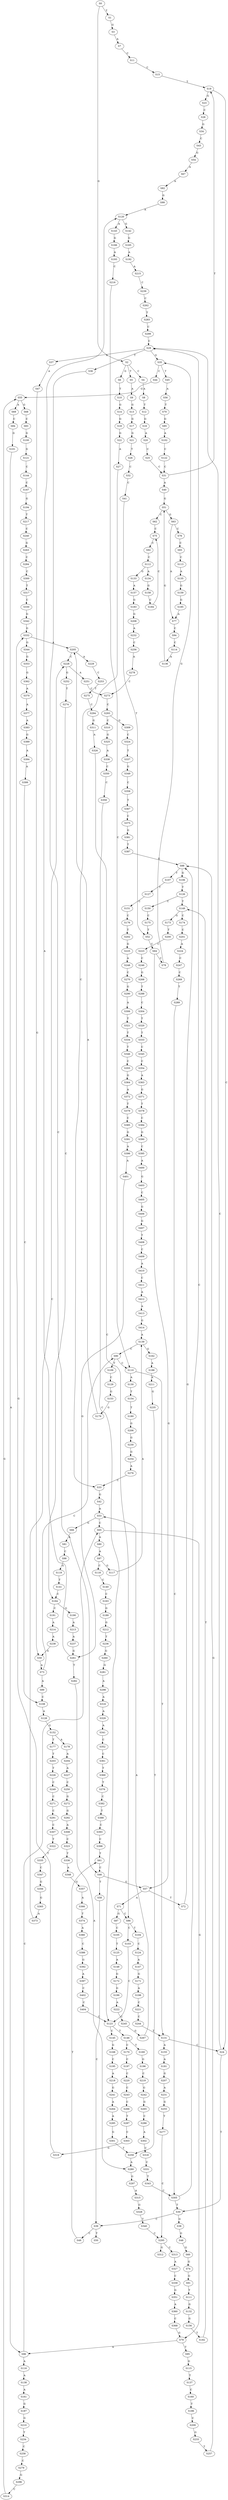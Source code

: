 strict digraph  {
	S0 -> S1 [ label = T ];
	S0 -> S2 [ label = G ];
	S1 -> S3 [ label = G ];
	S2 -> S4 [ label = C ];
	S2 -> S5 [ label = T ];
	S2 -> S6 [ label = G ];
	S3 -> S7 [ label = A ];
	S4 -> S8 [ label = A ];
	S5 -> S9 [ label = A ];
	S6 -> S10 [ label = T ];
	S7 -> S11 [ label = C ];
	S8 -> S12 [ label = T ];
	S9 -> S13 [ label = G ];
	S10 -> S14 [ label = G ];
	S11 -> S15 [ label = C ];
	S12 -> S16 [ label = G ];
	S13 -> S17 [ label = G ];
	S14 -> S18 [ label = G ];
	S15 -> S19 [ label = T ];
	S16 -> S20 [ label = A ];
	S17 -> S21 [ label = G ];
	S18 -> S22 [ label = G ];
	S19 -> S23 [ label = G ];
	S19 -> S24 [ label = C ];
	S20 -> S25 [ label = C ];
	S21 -> S26 [ label = T ];
	S22 -> S27 [ label = A ];
	S23 -> S28 [ label = C ];
	S24 -> S29 [ label = C ];
	S24 -> S30 [ label = T ];
	S25 -> S31 [ label = C ];
	S26 -> S32 [ label = C ];
	S27 -> S33 [ label = C ];
	S28 -> S34 [ label = G ];
	S29 -> S35 [ label = G ];
	S29 -> S36 [ label = T ];
	S29 -> S37 [ label = A ];
	S30 -> S38 [ label = G ];
	S30 -> S39 [ label = C ];
	S31 -> S40 [ label = A ];
	S31 -> S19 [ label = T ];
	S32 -> S41 [ label = C ];
	S33 -> S42 [ label = G ];
	S34 -> S43 [ label = C ];
	S35 -> S44 [ label = C ];
	S35 -> S45 [ label = T ];
	S36 -> S46 [ label = C ];
	S37 -> S47 [ label = A ];
	S38 -> S48 [ label = G ];
	S39 -> S49 [ label = C ];
	S39 -> S50 [ label = T ];
	S40 -> S51 [ label = G ];
	S41 -> S52 [ label = T ];
	S42 -> S53 [ label = A ];
	S43 -> S54 [ label = G ];
	S44 -> S55 [ label = G ];
	S45 -> S56 [ label = A ];
	S46 -> S57 [ label = G ];
	S46 -> S58 [ label = T ];
	S47 -> S59 [ label = G ];
	S48 -> S60 [ label = G ];
	S49 -> S61 [ label = T ];
	S51 -> S62 [ label = C ];
	S51 -> S63 [ label = G ];
	S52 -> S64 [ label = C ];
	S53 -> S65 [ label = C ];
	S53 -> S66 [ label = G ];
	S54 -> S67 [ label = A ];
	S55 -> S68 [ label = G ];
	S55 -> S69 [ label = A ];
	S56 -> S70 [ label = T ];
	S57 -> S71 [ label = A ];
	S57 -> S72 [ label = T ];
	S58 -> S39 [ label = C ];
	S59 -> S73 [ label = A ];
	S60 -> S74 [ label = G ];
	S61 -> S46 [ label = C ];
	S62 -> S75 [ label = C ];
	S63 -> S76 [ label = C ];
	S63 -> S77 [ label = A ];
	S64 -> S57 [ label = G ];
	S64 -> S78 [ label = C ];
	S65 -> S79 [ label = G ];
	S65 -> S80 [ label = A ];
	S66 -> S81 [ label = A ];
	S67 -> S82 [ label = A ];
	S68 -> S83 [ label = C ];
	S69 -> S84 [ label = C ];
	S70 -> S85 [ label = G ];
	S71 -> S86 [ label = C ];
	S71 -> S87 [ label = G ];
	S72 -> S88 [ label = G ];
	S73 -> S89 [ label = A ];
	S73 -> S90 [ label = C ];
	S74 -> S91 [ label = G ];
	S75 -> S92 [ label = C ];
	S76 -> S93 [ label = C ];
	S77 -> S94 [ label = C ];
	S78 -> S35 [ label = G ];
	S79 -> S95 [ label = T ];
	S79 -> S96 [ label = A ];
	S80 -> S97 [ label = A ];
	S81 -> S98 [ label = C ];
	S82 -> S99 [ label = G ];
	S83 -> S100 [ label = G ];
	S84 -> S101 [ label = G ];
	S85 -> S102 [ label = A ];
	S86 -> S103 [ label = C ];
	S86 -> S104 [ label = T ];
	S87 -> S105 [ label = C ];
	S88 -> S106 [ label = G ];
	S88 -> S107 [ label = T ];
	S89 -> S108 [ label = C ];
	S90 -> S109 [ label = T ];
	S90 -> S110 [ label = C ];
	S91 -> S111 [ label = T ];
	S92 -> S112 [ label = C ];
	S93 -> S113 [ label = C ];
	S94 -> S114 [ label = C ];
	S95 -> S115 [ label = G ];
	S96 -> S65 [ label = C ];
	S96 -> S116 [ label = A ];
	S97 -> S117 [ label = G ];
	S97 -> S118 [ label = C ];
	S98 -> S119 [ label = G ];
	S99 -> S120 [ label = A ];
	S100 -> S121 [ label = G ];
	S101 -> S96 [ label = A ];
	S102 -> S122 [ label = C ];
	S103 -> S123 [ label = C ];
	S104 -> S124 [ label = C ];
	S105 -> S125 [ label = T ];
	S106 -> S126 [ label = T ];
	S107 -> S127 [ label = T ];
	S108 -> S128 [ label = A ];
	S109 -> S129 [ label = C ];
	S110 -> S130 [ label = A ];
	S110 -> S131 [ label = T ];
	S111 -> S132 [ label = G ];
	S112 -> S133 [ label = G ];
	S112 -> S134 [ label = A ];
	S113 -> S135 [ label = A ];
	S114 -> S136 [ label = A ];
	S115 -> S137 [ label = T ];
	S116 -> S138 [ label = A ];
	S117 -> S139 [ label = A ];
	S118 -> S140 [ label = C ];
	S119 -> S141 [ label = T ];
	S120 -> S142 [ label = G ];
	S120 -> S143 [ label = A ];
	S121 -> S144 [ label = C ];
	S122 -> S31 [ label = C ];
	S123 -> S145 [ label = C ];
	S123 -> S146 [ label = T ];
	S124 -> S147 [ label = A ];
	S125 -> S148 [ label = A ];
	S126 -> S149 [ label = T ];
	S126 -> S150 [ label = C ];
	S127 -> S151 [ label = C ];
	S128 -> S152 [ label = G ];
	S129 -> S153 [ label = G ];
	S130 -> S154 [ label = T ];
	S131 -> S24 [ label = C ];
	S131 -> S155 [ label = A ];
	S132 -> S156 [ label = G ];
	S133 -> S157 [ label = A ];
	S134 -> S158 [ label = G ];
	S135 -> S159 [ label = G ];
	S136 -> S51 [ label = G ];
	S137 -> S160 [ label = C ];
	S138 -> S161 [ label = A ];
	S139 -> S162 [ label = G ];
	S139 -> S90 [ label = C ];
	S140 -> S163 [ label = C ];
	S141 -> S164 [ label = C ];
	S142 -> S165 [ label = G ];
	S143 -> S166 [ label = G ];
	S144 -> S167 [ label = C ];
	S145 -> S168 [ label = G ];
	S146 -> S169 [ label = T ];
	S146 -> S170 [ label = C ];
	S147 -> S171 [ label = G ];
	S148 -> S172 [ label = G ];
	S149 -> S173 [ label = G ];
	S149 -> S174 [ label = C ];
	S150 -> S175 [ label = C ];
	S151 -> S176 [ label = C ];
	S152 -> S177 [ label = T ];
	S152 -> S178 [ label = A ];
	S153 -> S179 [ label = G ];
	S154 -> S180 [ label = T ];
	S155 -> S181 [ label = A ];
	S156 -> S182 [ label = T ];
	S157 -> S183 [ label = G ];
	S158 -> S184 [ label = C ];
	S159 -> S185 [ label = G ];
	S160 -> S186 [ label = T ];
	S161 -> S187 [ label = G ];
	S162 -> S188 [ label = A ];
	S163 -> S189 [ label = G ];
	S164 -> S190 [ label = G ];
	S164 -> S191 [ label = C ];
	S165 -> S192 [ label = A ];
	S166 -> S193 [ label = A ];
	S167 -> S194 [ label = G ];
	S168 -> S195 [ label = C ];
	S169 -> S196 [ label = G ];
	S170 -> S197 [ label = C ];
	S171 -> S198 [ label = A ];
	S172 -> S199 [ label = G ];
	S173 -> S200 [ label = T ];
	S174 -> S201 [ label = C ];
	S175 -> S52 [ label = T ];
	S176 -> S202 [ label = T ];
	S177 -> S203 [ label = T ];
	S178 -> S204 [ label = A ];
	S179 -> S205 [ label = A ];
	S180 -> S206 [ label = G ];
	S181 -> S207 [ label = G ];
	S182 -> S149 [ label = T ];
	S183 -> S208 [ label = G ];
	S184 -> S75 [ label = C ];
	S185 -> S77 [ label = A ];
	S186 -> S209 [ label = C ];
	S187 -> S210 [ label = G ];
	S188 -> S211 [ label = A ];
	S189 -> S212 [ label = G ];
	S190 -> S213 [ label = A ];
	S191 -> S214 [ label = A ];
	S192 -> S215 [ label = A ];
	S193 -> S216 [ label = C ];
	S194 -> S217 [ label = T ];
	S195 -> S218 [ label = A ];
	S196 -> S219 [ label = C ];
	S197 -> S220 [ label = C ];
	S198 -> S221 [ label = C ];
	S199 -> S222 [ label = A ];
	S200 -> S223 [ label = C ];
	S201 -> S224 [ label = A ];
	S202 -> S225 [ label = G ];
	S203 -> S226 [ label = T ];
	S204 -> S227 [ label = A ];
	S205 -> S228 [ label = C ];
	S205 -> S229 [ label = A ];
	S206 -> S230 [ label = G ];
	S207 -> S231 [ label = A ];
	S208 -> S232 [ label = A ];
	S209 -> S233 [ label = G ];
	S210 -> S234 [ label = T ];
	S211 -> S235 [ label = G ];
	S212 -> S236 [ label = T ];
	S213 -> S237 [ label = A ];
	S214 -> S238 [ label = A ];
	S215 -> S239 [ label = C ];
	S216 -> S110 [ label = C ];
	S217 -> S240 [ label = C ];
	S218 -> S241 [ label = G ];
	S219 -> S242 [ label = G ];
	S220 -> S243 [ label = C ];
	S221 -> S244 [ label = C ];
	S222 -> S245 [ label = C ];
	S223 -> S246 [ label = C ];
	S224 -> S247 [ label = C ];
	S225 -> S248 [ label = A ];
	S226 -> S249 [ label = C ];
	S227 -> S250 [ label = C ];
	S228 -> S251 [ label = A ];
	S228 -> S252 [ label = G ];
	S229 -> S253 [ label = C ];
	S230 -> S254 [ label = G ];
	S231 -> S255 [ label = G ];
	S232 -> S256 [ label = C ];
	S233 -> S257 [ label = T ];
	S234 -> S258 [ label = C ];
	S235 -> S259 [ label = T ];
	S236 -> S260 [ label = G ];
	S237 -> S261 [ label = G ];
	S238 -> S59 [ label = G ];
	S239 -> S262 [ label = C ];
	S240 -> S263 [ label = G ];
	S241 -> S264 [ label = A ];
	S242 -> S265 [ label = G ];
	S243 -> S266 [ label = C ];
	S244 -> S131 [ label = T ];
	S245 -> S267 [ label = G ];
	S246 -> S268 [ label = G ];
	S247 -> S269 [ label = C ];
	S248 -> S270 [ label = C ];
	S249 -> S271 [ label = C ];
	S250 -> S272 [ label = G ];
	S251 -> S273 [ label = C ];
	S252 -> S274 [ label = T ];
	S253 -> S275 [ label = T ];
	S254 -> S276 [ label = A ];
	S255 -> S277 [ label = T ];
	S256 -> S278 [ label = A ];
	S257 -> S88 [ label = G ];
	S258 -> S279 [ label = C ];
	S259 -> S280 [ label = A ];
	S260 -> S281 [ label = G ];
	S261 -> S282 [ label = T ];
	S261 -> S120 [ label = A ];
	S262 -> S283 [ label = T ];
	S263 -> S284 [ label = C ];
	S264 -> S285 [ label = A ];
	S265 -> S286 [ label = C ];
	S266 -> S287 [ label = T ];
	S267 -> S53 [ label = A ];
	S268 -> S288 [ label = T ];
	S269 -> S289 [ label = T ];
	S270 -> S290 [ label = G ];
	S271 -> S291 [ label = C ];
	S272 -> S292 [ label = G ];
	S273 -> S293 [ label = C ];
	S274 -> S164 [ label = C ];
	S275 -> S294 [ label = C ];
	S276 -> S33 [ label = C ];
	S277 -> S295 [ label = C ];
	S278 -> S273 [ label = C ];
	S279 -> S296 [ label = G ];
	S280 -> S297 [ label = G ];
	S281 -> S298 [ label = A ];
	S282 -> S280 [ label = A ];
	S283 -> S299 [ label = C ];
	S284 -> S300 [ label = C ];
	S285 -> S301 [ label = G ];
	S286 -> S302 [ label = A ];
	S287 -> S303 [ label = C ];
	S288 -> S304 [ label = C ];
	S289 -> S305 [ label = C ];
	S290 -> S306 [ label = A ];
	S291 -> S307 [ label = C ];
	S292 -> S308 [ label = A ];
	S293 -> S309 [ label = G ];
	S293 -> S310 [ label = C ];
	S294 -> S311 [ label = G ];
	S295 -> S312 [ label = G ];
	S295 -> S313 [ label = C ];
	S296 -> S314 [ label = C ];
	S297 -> S315 [ label = A ];
	S298 -> S316 [ label = A ];
	S299 -> S29 [ label = C ];
	S300 -> S317 [ label = T ];
	S301 -> S259 [ label = T ];
	S302 -> S318 [ label = C ];
	S303 -> S319 [ label = G ];
	S304 -> S320 [ label = T ];
	S305 -> S29 [ label = C ];
	S305 -> S30 [ label = T ];
	S306 -> S321 [ label = T ];
	S307 -> S322 [ label = T ];
	S308 -> S323 [ label = C ];
	S309 -> S324 [ label = C ];
	S310 -> S325 [ label = G ];
	S311 -> S326 [ label = A ];
	S313 -> S327 [ label = A ];
	S314 -> S55 [ label = G ];
	S315 -> S328 [ label = G ];
	S316 -> S329 [ label = A ];
	S317 -> S330 [ label = C ];
	S318 -> S331 [ label = C ];
	S319 -> S332 [ label = G ];
	S320 -> S333 [ label = T ];
	S321 -> S334 [ label = T ];
	S322 -> S335 [ label = T ];
	S323 -> S336 [ label = T ];
	S324 -> S337 [ label = T ];
	S325 -> S338 [ label = A ];
	S326 -> S86 [ label = C ];
	S327 -> S339 [ label = C ];
	S328 -> S340 [ label = T ];
	S329 -> S341 [ label = A ];
	S330 -> S342 [ label = G ];
	S331 -> S343 [ label = T ];
	S332 -> S344 [ label = G ];
	S332 -> S205 [ label = A ];
	S333 -> S345 [ label = C ];
	S334 -> S346 [ label = T ];
	S335 -> S347 [ label = C ];
	S336 -> S348 [ label = A ];
	S337 -> S349 [ label = G ];
	S338 -> S350 [ label = C ];
	S339 -> S351 [ label = G ];
	S340 -> S295 [ label = C ];
	S341 -> S352 [ label = C ];
	S342 -> S332 [ label = G ];
	S343 -> S305 [ label = C ];
	S344 -> S353 [ label = G ];
	S345 -> S354 [ label = C ];
	S346 -> S355 [ label = C ];
	S347 -> S356 [ label = G ];
	S348 -> S357 [ label = G ];
	S349 -> S358 [ label = C ];
	S350 -> S359 [ label = C ];
	S351 -> S360 [ label = A ];
	S352 -> S361 [ label = C ];
	S353 -> S362 [ label = G ];
	S354 -> S363 [ label = A ];
	S355 -> S364 [ label = G ];
	S356 -> S365 [ label = G ];
	S357 -> S366 [ label = A ];
	S358 -> S367 [ label = T ];
	S359 -> S123 [ label = C ];
	S360 -> S368 [ label = C ];
	S361 -> S369 [ label = T ];
	S362 -> S370 [ label = A ];
	S363 -> S371 [ label = G ];
	S364 -> S372 [ label = A ];
	S365 -> S373 [ label = A ];
	S366 -> S374 [ label = T ];
	S367 -> S375 [ label = C ];
	S368 -> S79 [ label = G ];
	S369 -> S376 [ label = T ];
	S370 -> S377 [ label = A ];
	S371 -> S378 [ label = T ];
	S372 -> S379 [ label = T ];
	S373 -> S228 [ label = C ];
	S374 -> S380 [ label = A ];
	S375 -> S381 [ label = G ];
	S376 -> S382 [ label = C ];
	S377 -> S383 [ label = A ];
	S378 -> S384 [ label = C ];
	S379 -> S385 [ label = C ];
	S380 -> S386 [ label = C ];
	S381 -> S387 [ label = T ];
	S382 -> S388 [ label = T ];
	S383 -> S389 [ label = G ];
	S384 -> S390 [ label = G ];
	S385 -> S391 [ label = G ];
	S386 -> S392 [ label = G ];
	S387 -> S88 [ label = G ];
	S388 -> S393 [ label = C ];
	S389 -> S394 [ label = A ];
	S390 -> S395 [ label = C ];
	S391 -> S396 [ label = A ];
	S392 -> S397 [ label = A ];
	S393 -> S398 [ label = C ];
	S394 -> S399 [ label = A ];
	S395 -> S400 [ label = A ];
	S396 -> S401 [ label = A ];
	S397 -> S402 [ label = C ];
	S398 -> S61 [ label = T ];
	S399 -> S108 [ label = C ];
	S400 -> S403 [ label = G ];
	S401 -> S261 [ label = G ];
	S402 -> S404 [ label = C ];
	S403 -> S405 [ label = C ];
	S404 -> S123 [ label = C ];
	S405 -> S406 [ label = G ];
	S406 -> S407 [ label = G ];
	S407 -> S408 [ label = T ];
	S408 -> S409 [ label = C ];
	S409 -> S410 [ label = A ];
	S410 -> S411 [ label = C ];
	S411 -> S412 [ label = A ];
	S412 -> S413 [ label = A ];
	S413 -> S414 [ label = G ];
	S414 -> S139 [ label = A ];
}
